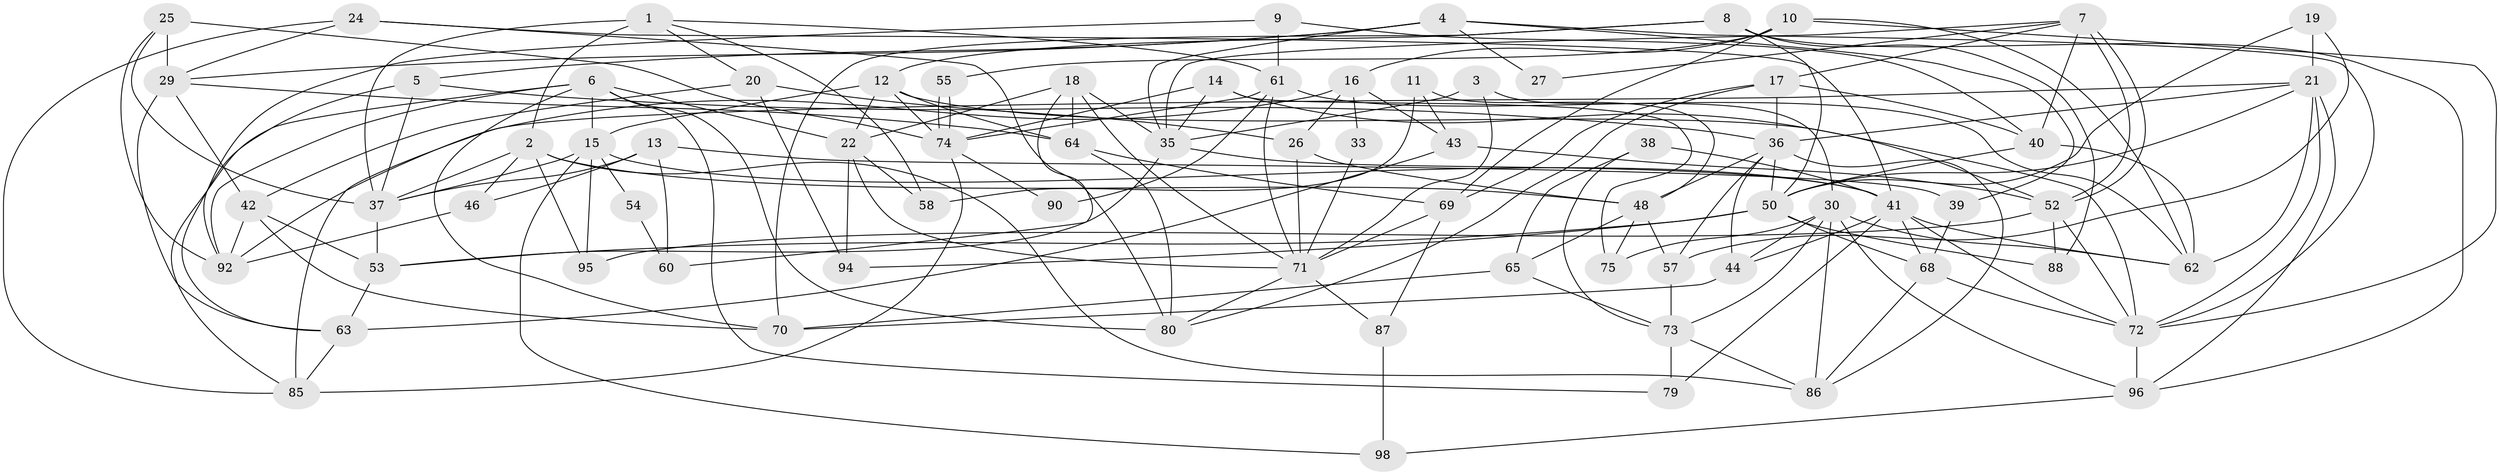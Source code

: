 // Generated by graph-tools (version 1.1) at 2025/24/03/03/25 07:24:04]
// undirected, 74 vertices, 180 edges
graph export_dot {
graph [start="1"]
  node [color=gray90,style=filled];
  1 [super="+103"];
  2 [super="+113"];
  3;
  4 [super="+51"];
  5;
  6 [super="+49"];
  7 [super="+101"];
  8 [super="+82"];
  9;
  10 [super="+100"];
  11;
  12 [super="+47"];
  13;
  14;
  15 [super="+32"];
  16;
  17 [super="+56"];
  18;
  19;
  20 [super="+28"];
  21 [super="+23"];
  22 [super="+84"];
  24;
  25 [super="+31"];
  26 [super="+34"];
  27;
  29 [super="+111"];
  30 [super="+102"];
  33;
  35 [super="+59"];
  36 [super="+109"];
  37 [super="+110"];
  38;
  39;
  40 [super="+83"];
  41 [super="+81"];
  42 [super="+45"];
  43;
  44;
  46;
  48 [super="+66"];
  50 [super="+77"];
  52 [super="+93"];
  53;
  54;
  55;
  57;
  58;
  60;
  61 [super="+76"];
  62 [super="+107"];
  63 [super="+67"];
  64 [super="+112"];
  65;
  68 [super="+99"];
  69 [super="+78"];
  70;
  71 [super="+108"];
  72 [super="+114"];
  73 [super="+91"];
  74 [super="+89"];
  75;
  79;
  80 [super="+97"];
  85;
  86 [super="+105"];
  87;
  88;
  90;
  92 [super="+104"];
  94;
  95;
  96 [super="+106"];
  98;
  1 -- 2 [weight=2];
  1 -- 58;
  1 -- 20;
  1 -- 61;
  1 -- 37;
  2 -- 48;
  2 -- 37 [weight=2];
  2 -- 86;
  2 -- 46;
  2 -- 95;
  3 -- 35;
  3 -- 71;
  3 -- 30;
  4 -- 27;
  4 -- 5;
  4 -- 39;
  4 -- 72;
  4 -- 35;
  4 -- 29;
  5 -- 37;
  5 -- 63;
  5 -- 36;
  6 -- 79;
  6 -- 22;
  6 -- 85;
  6 -- 70;
  6 -- 92;
  6 -- 15;
  6 -- 80;
  7 -- 52;
  7 -- 52;
  7 -- 17;
  7 -- 27;
  7 -- 35;
  7 -- 40;
  8 -- 70;
  8 -- 88;
  8 -- 50;
  8 -- 96;
  8 -- 12;
  9 -- 40;
  9 -- 92;
  9 -- 61;
  10 -- 16;
  10 -- 69;
  10 -- 72;
  10 -- 62;
  10 -- 55;
  11 -- 48;
  11 -- 58;
  11 -- 43;
  12 -- 15;
  12 -- 74 [weight=2];
  12 -- 64;
  12 -- 22;
  12 -- 72;
  13 -- 39;
  13 -- 46;
  13 -- 60;
  13 -- 37;
  14 -- 35;
  14 -- 75;
  14 -- 74;
  14 -- 52;
  15 -- 95;
  15 -- 98;
  15 -- 54;
  15 -- 41;
  15 -- 37;
  16 -- 85;
  16 -- 43;
  16 -- 33;
  16 -- 26;
  17 -- 80;
  17 -- 69;
  17 -- 36;
  17 -- 40;
  18 -- 22;
  18 -- 35;
  18 -- 60;
  18 -- 64;
  18 -- 71;
  19 -- 21;
  19 -- 50;
  19 -- 57;
  20 -- 26 [weight=2];
  20 -- 94;
  20 -- 42;
  21 -- 50;
  21 -- 36;
  21 -- 72;
  21 -- 92;
  21 -- 62;
  21 -- 96;
  22 -- 94;
  22 -- 58;
  22 -- 71;
  24 -- 85;
  24 -- 41;
  24 -- 80;
  24 -- 29;
  25 -- 74;
  25 -- 29 [weight=2];
  25 -- 92;
  25 -- 37;
  26 -- 71;
  26 -- 48;
  29 -- 63;
  29 -- 64;
  29 -- 42;
  30 -- 44;
  30 -- 75;
  30 -- 62;
  30 -- 73;
  30 -- 96;
  30 -- 86 [weight=2];
  33 -- 71;
  35 -- 53;
  35 -- 41;
  36 -- 44;
  36 -- 48;
  36 -- 57;
  36 -- 50;
  36 -- 86;
  37 -- 53;
  38 -- 65;
  38 -- 73;
  38 -- 41;
  39 -- 68;
  40 -- 50;
  40 -- 62;
  41 -- 68;
  41 -- 72;
  41 -- 79;
  41 -- 44;
  41 -- 62;
  42 -- 92;
  42 -- 53;
  42 -- 70;
  43 -- 63;
  43 -- 52;
  44 -- 70;
  46 -- 92;
  48 -- 75;
  48 -- 65;
  48 -- 57;
  50 -- 53;
  50 -- 88;
  50 -- 94;
  50 -- 68;
  52 -- 88;
  52 -- 72;
  52 -- 95;
  53 -- 63;
  54 -- 60;
  55 -- 74;
  55 -- 74;
  57 -- 73;
  61 -- 90;
  61 -- 74;
  61 -- 62;
  61 -- 71;
  63 -- 85;
  64 -- 69;
  64 -- 80;
  65 -- 70;
  65 -- 73;
  68 -- 86;
  68 -- 72;
  69 -- 87;
  69 -- 71;
  71 -- 80;
  71 -- 87;
  72 -- 96;
  73 -- 86;
  73 -- 79;
  74 -- 85;
  74 -- 90;
  87 -- 98;
  96 -- 98;
}

